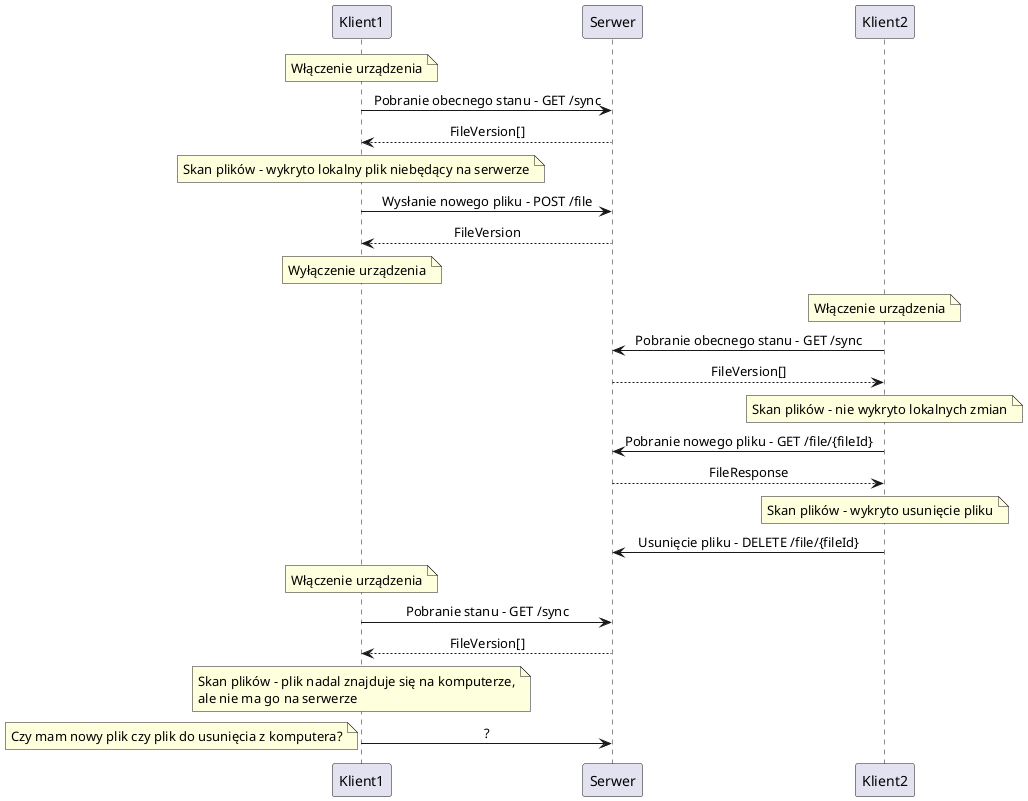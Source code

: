 @startuml

skinparam sequenceMessageAlign center


note over Klient1
Włączenie urządzenia
end note


Klient1 -> Serwer : Pobranie obecnego stanu - GET /sync
return FileVersion[]

note over Klient1
Skan plików - wykryto lokalny plik niebędący na serwerze
end note

Klient1 -> Serwer : Wysłanie nowego pliku - POST /file
return FileVersion

note over Klient1
Wyłączenie urządzenia
end note



note over Klient2
Włączenie urządzenia
end note

Serwer <- Klient2 : Pobranie obecnego stanu - GET /sync
return FileVersion[]

note over Klient2
Skan plików - nie wykryto lokalnych zmian
end note

Serwer <- Klient2 : Pobranie nowego pliku - GET /file/{fileId}
return FileResponse

note over Klient2
Skan plików - wykryto usunięcie pliku
end note

Serwer <- Klient2 : Usunięcie pliku - DELETE /file/{fileId}



note over Klient1
Włączenie urządzenia
end note

Klient1 -> Serwer : Pobranie stanu - GET /sync
return FileVersion[]

note over Klient1
Skan plików - plik nadal znajduje się na komputerze,
ale nie ma go na serwerze
end note

Klient1 -> Serwer : ?

note left
Czy mam nowy plik czy plik do usunięcia z komputera?
end note


@enduml
